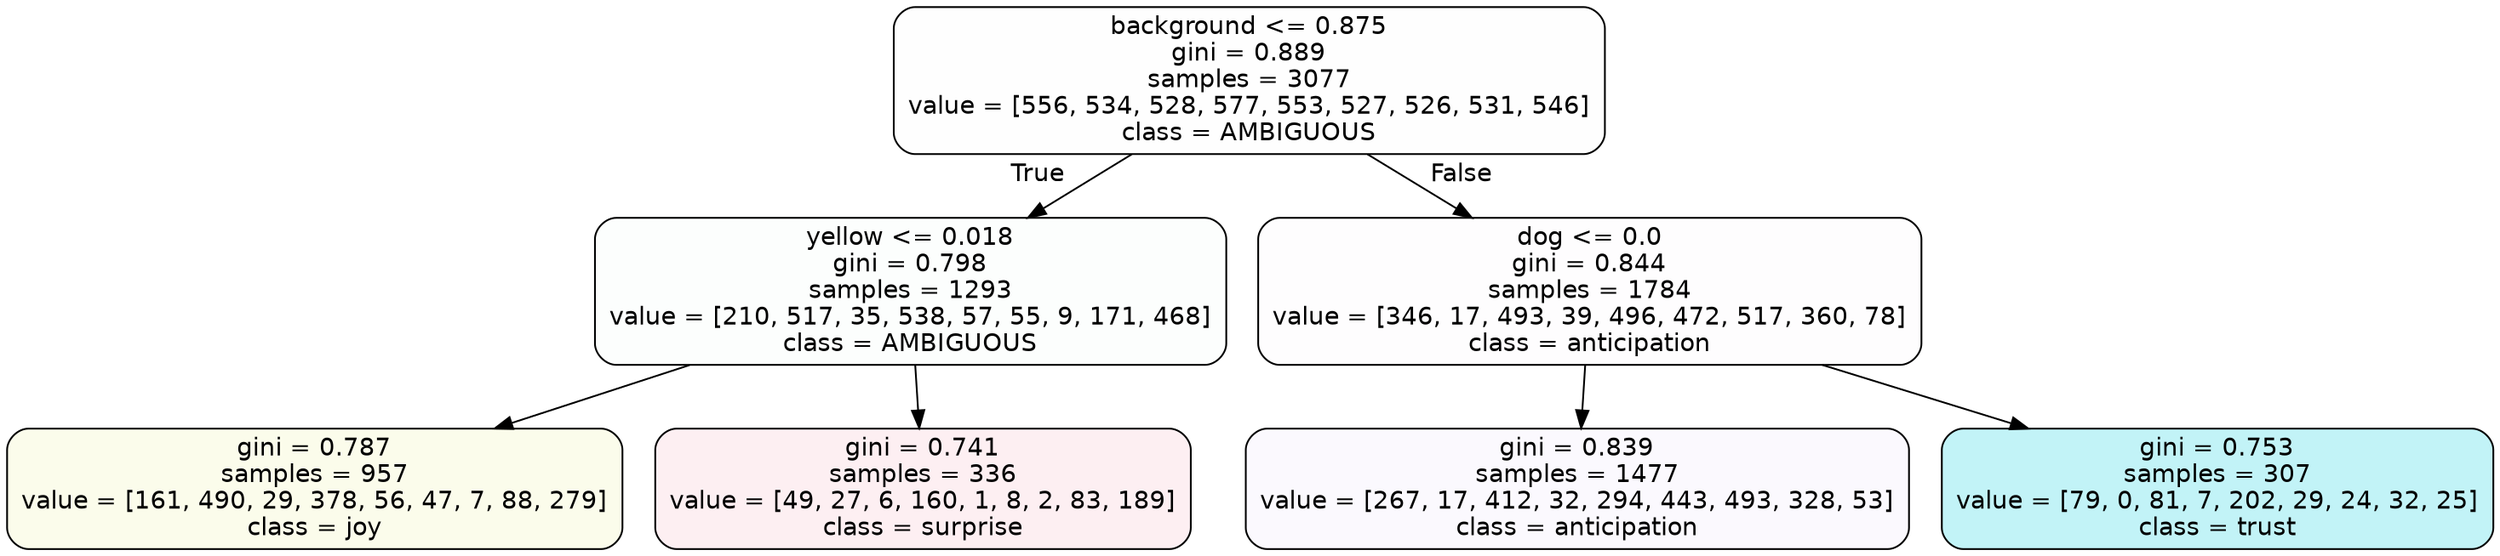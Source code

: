 digraph Tree {
node [shape=box, style="filled, rounded", color="black", fontname=helvetica] ;
edge [fontname=helvetica] ;
0 [label="background <= 0.875\ngini = 0.889\nsamples = 3077\nvalue = [556, 534, 528, 577, 553, 527, 526, 531, 546]\nclass = AMBIGUOUS", fillcolor="#39e58101"] ;
1 [label="yellow <= 0.018\ngini = 0.798\nsamples = 1293\nvalue = [210, 517, 35, 538, 57, 55, 9, 171, 468]\nclass = AMBIGUOUS", fillcolor="#39e58103"] ;
0 -> 1 [labeldistance=2.5, labelangle=45, headlabel="True"] ;
2 [label="gini = 0.787\nsamples = 957\nvalue = [161, 490, 29, 378, 56, 47, 7, 88, 279]\nclass = joy", fillcolor="#d7e53919"] ;
1 -> 2 ;
3 [label="gini = 0.741\nsamples = 336\nvalue = [49, 27, 6, 160, 1, 8, 2, 83, 189]\nclass = surprise", fillcolor="#e5396414"] ;
1 -> 3 ;
4 [label="dog <= 0.0\ngini = 0.844\nsamples = 1784\nvalue = [346, 17, 493, 39, 496, 472, 517, 360, 78]\nclass = anticipation", fillcolor="#8139e502"] ;
0 -> 4 [labeldistance=2.5, labelangle=-45, headlabel="False"] ;
5 [label="gini = 0.839\nsamples = 1477\nvalue = [267, 17, 412, 32, 294, 443, 493, 328, 53]\nclass = anticipation", fillcolor="#8139e507"] ;
4 -> 5 ;
6 [label="gini = 0.753\nsamples = 307\nvalue = [79, 0, 81, 7, 202, 29, 24, 32, 25]\nclass = trust", fillcolor="#39d7e54e"] ;
4 -> 6 ;
}